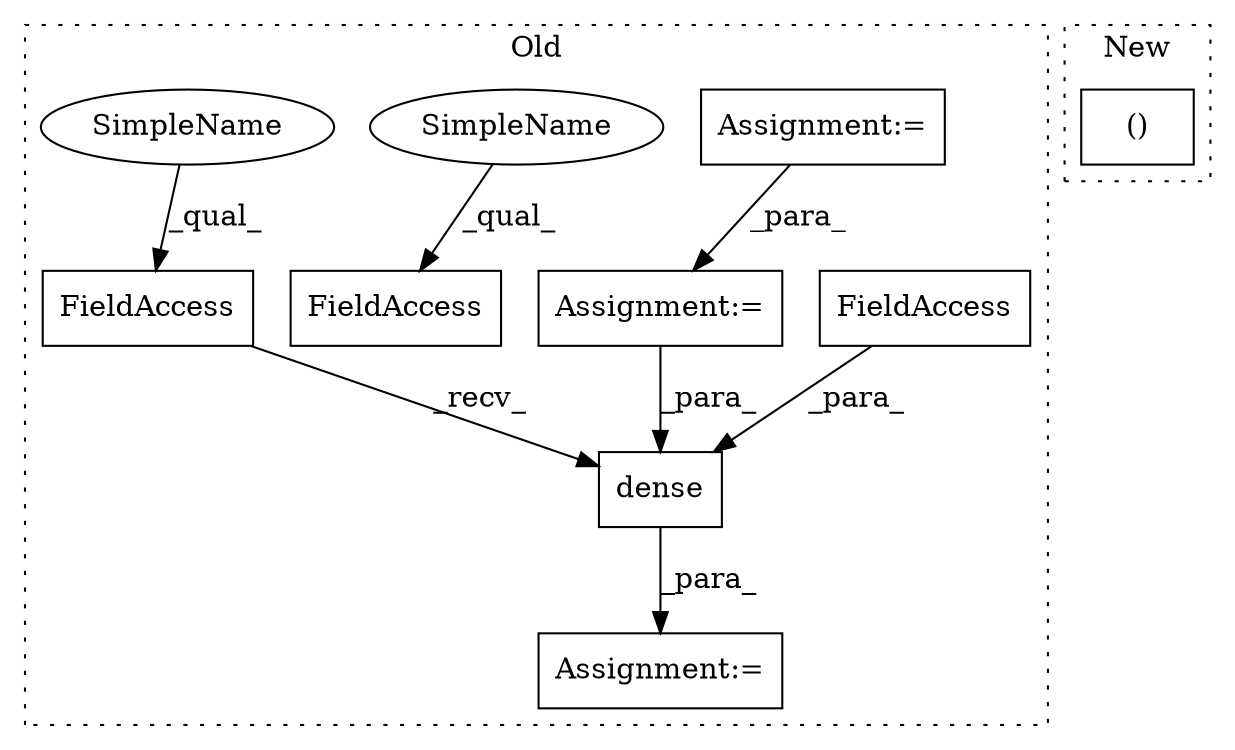 digraph G {
subgraph cluster0 {
1 [label="dense" a="32" s="8839,8903" l="6,1" shape="box"];
3 [label="FieldAccess" a="22" s="8881" l="22" shape="box"];
4 [label="FieldAccess" a="22" s="8821" l="17" shape="box"];
5 [label="FieldAccess" a="22" s="8938" l="17" shape="box"];
6 [label="Assignment:=" a="7" s="8768" l="1" shape="box"];
7 [label="Assignment:=" a="7" s="8595" l="1" shape="box"];
8 [label="Assignment:=" a="7" s="8914" l="1" shape="box"];
9 [label="SimpleName" a="42" s="8938" l="10" shape="ellipse"];
10 [label="SimpleName" a="42" s="8821" l="10" shape="ellipse"];
label = "Old";
style="dotted";
}
subgraph cluster1 {
2 [label="()" a="106" s="1897" l="66" shape="box"];
label = "New";
style="dotted";
}
1 -> 8 [label="_para_"];
3 -> 1 [label="_para_"];
4 -> 1 [label="_recv_"];
6 -> 1 [label="_para_"];
7 -> 6 [label="_para_"];
9 -> 5 [label="_qual_"];
10 -> 4 [label="_qual_"];
}